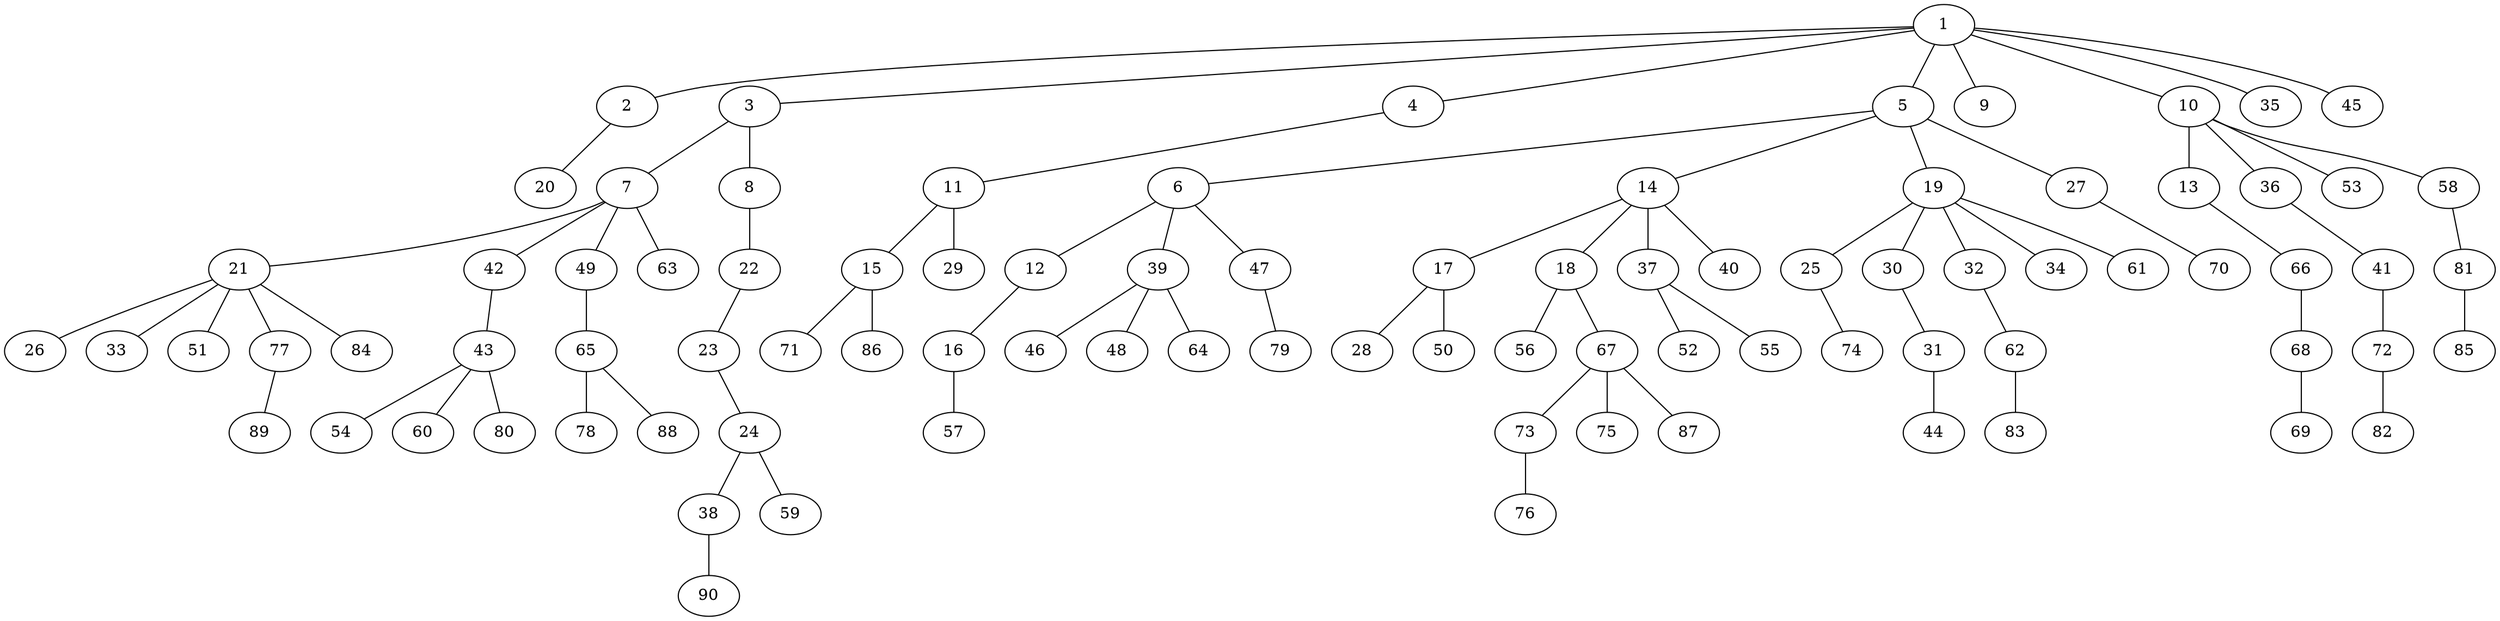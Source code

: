 graph graphname {1--2
1--3
1--4
1--5
1--9
1--10
1--35
1--45
2--20
3--7
3--8
4--11
5--6
5--14
5--19
5--27
6--12
6--39
6--47
7--21
7--42
7--49
7--63
8--22
10--13
10--36
10--53
10--58
11--15
11--29
12--16
13--66
14--17
14--18
14--37
14--40
15--71
15--86
16--57
17--28
17--50
18--56
18--67
19--25
19--30
19--32
19--34
19--61
21--26
21--33
21--51
21--77
21--84
22--23
23--24
24--38
24--59
25--74
27--70
30--31
31--44
32--62
36--41
37--52
37--55
38--90
39--46
39--48
39--64
41--72
42--43
43--54
43--60
43--80
47--79
49--65
58--81
62--83
65--78
65--88
66--68
67--73
67--75
67--87
68--69
72--82
73--76
77--89
81--85
}
